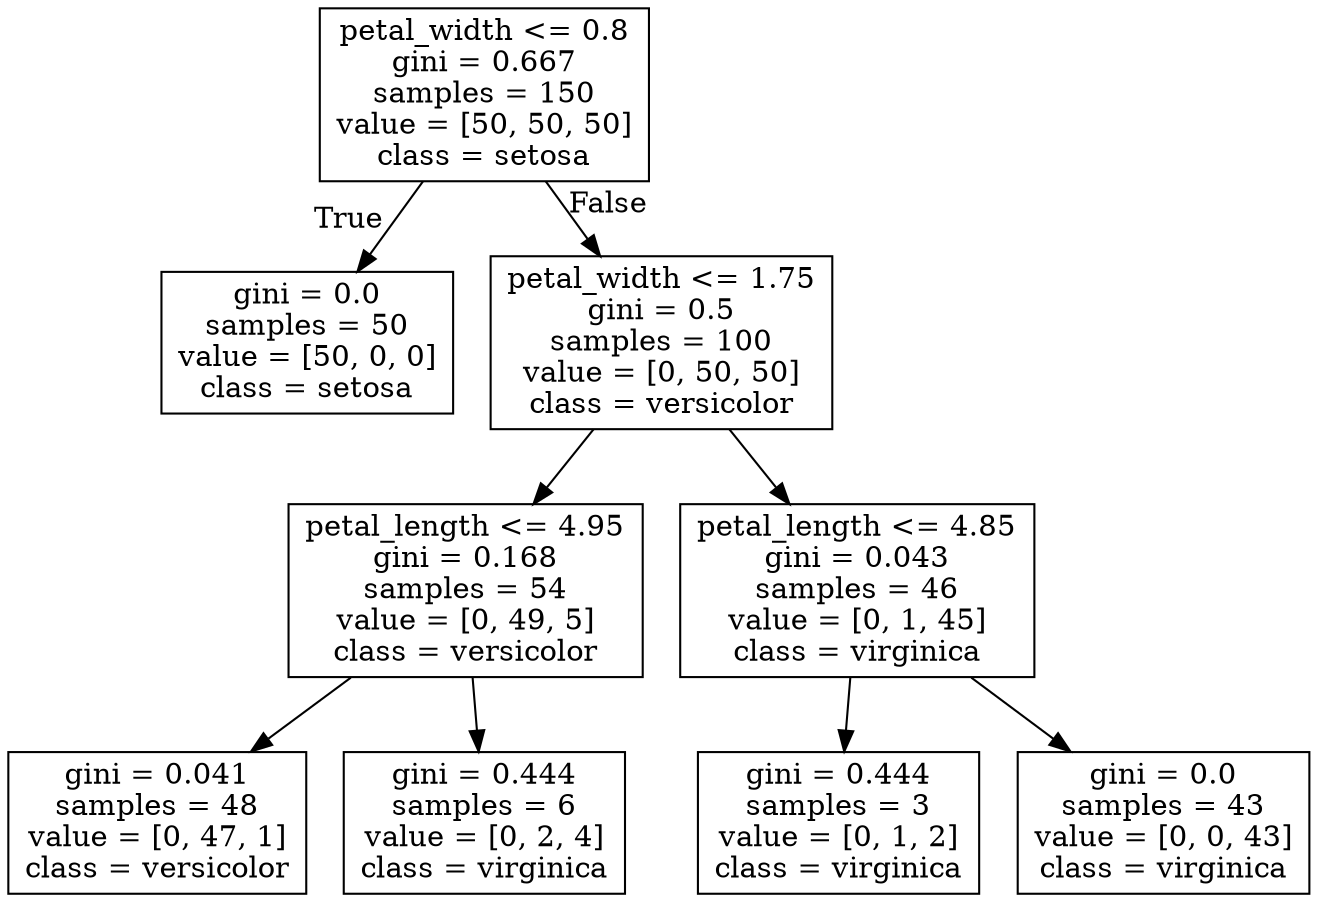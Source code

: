 digraph Tree {
node [shape=box] ;
0 [label="petal_width <= 0.8\ngini = 0.667\nsamples = 150\nvalue = [50, 50, 50]\nclass = setosa"] ;
1 [label="gini = 0.0\nsamples = 50\nvalue = [50, 0, 0]\nclass = setosa"] ;
0 -> 1 [labeldistance=2.5, labelangle=45, headlabel="True"] ;
2 [label="petal_width <= 1.75\ngini = 0.5\nsamples = 100\nvalue = [0, 50, 50]\nclass = versicolor"] ;
0 -> 2 [labeldistance=2.5, labelangle=-45, headlabel="False"] ;
3 [label="petal_length <= 4.95\ngini = 0.168\nsamples = 54\nvalue = [0, 49, 5]\nclass = versicolor"] ;
2 -> 3 ;
4 [label="gini = 0.041\nsamples = 48\nvalue = [0, 47, 1]\nclass = versicolor"] ;
3 -> 4 ;
5 [label="gini = 0.444\nsamples = 6\nvalue = [0, 2, 4]\nclass = virginica"] ;
3 -> 5 ;
6 [label="petal_length <= 4.85\ngini = 0.043\nsamples = 46\nvalue = [0, 1, 45]\nclass = virginica"] ;
2 -> 6 ;
7 [label="gini = 0.444\nsamples = 3\nvalue = [0, 1, 2]\nclass = virginica"] ;
6 -> 7 ;
8 [label="gini = 0.0\nsamples = 43\nvalue = [0, 0, 43]\nclass = virginica"] ;
6 -> 8 ;
}
